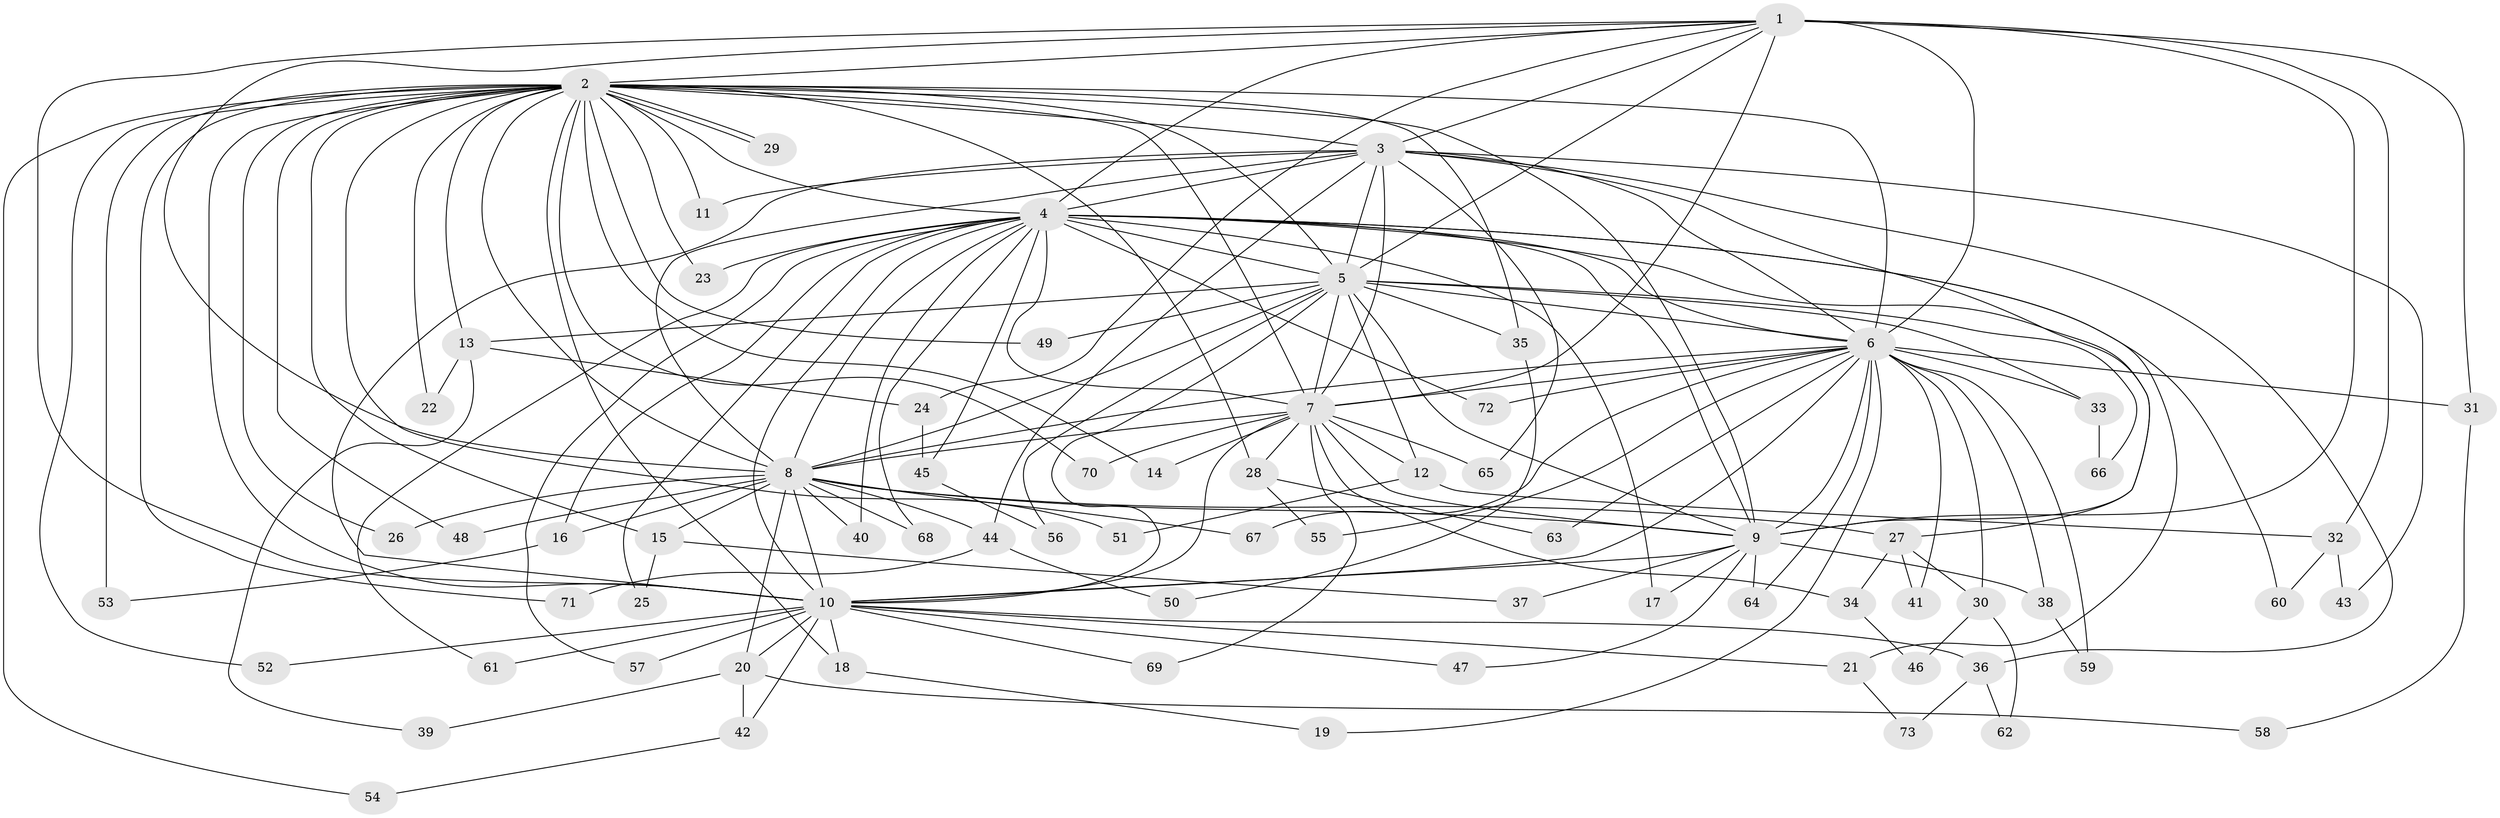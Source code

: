 // coarse degree distribution, {13: 0.017857142857142856, 26: 0.017857142857142856, 11: 0.017857142857142856, 20: 0.017857142857142856, 19: 0.03571428571428571, 15: 0.017857142857142856, 18: 0.017857142857142856, 16: 0.017857142857142856, 4: 0.07142857142857142, 5: 0.03571428571428571, 2: 0.5714285714285714, 3: 0.14285714285714285, 7: 0.017857142857142856}
// Generated by graph-tools (version 1.1) at 2025/41/03/06/25 10:41:39]
// undirected, 73 vertices, 171 edges
graph export_dot {
graph [start="1"]
  node [color=gray90,style=filled];
  1;
  2;
  3;
  4;
  5;
  6;
  7;
  8;
  9;
  10;
  11;
  12;
  13;
  14;
  15;
  16;
  17;
  18;
  19;
  20;
  21;
  22;
  23;
  24;
  25;
  26;
  27;
  28;
  29;
  30;
  31;
  32;
  33;
  34;
  35;
  36;
  37;
  38;
  39;
  40;
  41;
  42;
  43;
  44;
  45;
  46;
  47;
  48;
  49;
  50;
  51;
  52;
  53;
  54;
  55;
  56;
  57;
  58;
  59;
  60;
  61;
  62;
  63;
  64;
  65;
  66;
  67;
  68;
  69;
  70;
  71;
  72;
  73;
  1 -- 2;
  1 -- 3;
  1 -- 4;
  1 -- 5;
  1 -- 6;
  1 -- 7;
  1 -- 8;
  1 -- 9;
  1 -- 10;
  1 -- 24;
  1 -- 31;
  1 -- 32;
  2 -- 3;
  2 -- 4;
  2 -- 5;
  2 -- 6;
  2 -- 7;
  2 -- 8;
  2 -- 9;
  2 -- 10;
  2 -- 11;
  2 -- 13;
  2 -- 14;
  2 -- 15;
  2 -- 18;
  2 -- 22;
  2 -- 23;
  2 -- 26;
  2 -- 28;
  2 -- 29;
  2 -- 29;
  2 -- 35;
  2 -- 48;
  2 -- 49;
  2 -- 51;
  2 -- 52;
  2 -- 53;
  2 -- 54;
  2 -- 70;
  2 -- 71;
  3 -- 4;
  3 -- 5;
  3 -- 6;
  3 -- 7;
  3 -- 8;
  3 -- 9;
  3 -- 10;
  3 -- 11;
  3 -- 36;
  3 -- 43;
  3 -- 44;
  3 -- 65;
  4 -- 5;
  4 -- 6;
  4 -- 7;
  4 -- 8;
  4 -- 9;
  4 -- 10;
  4 -- 16;
  4 -- 17;
  4 -- 21;
  4 -- 23;
  4 -- 25;
  4 -- 27;
  4 -- 40;
  4 -- 45;
  4 -- 57;
  4 -- 60;
  4 -- 61;
  4 -- 68;
  4 -- 72;
  5 -- 6;
  5 -- 7;
  5 -- 8;
  5 -- 9;
  5 -- 10;
  5 -- 12;
  5 -- 13;
  5 -- 33;
  5 -- 35;
  5 -- 49;
  5 -- 56;
  5 -- 66;
  6 -- 7;
  6 -- 8;
  6 -- 9;
  6 -- 10;
  6 -- 19;
  6 -- 30;
  6 -- 31;
  6 -- 33;
  6 -- 38;
  6 -- 41;
  6 -- 55;
  6 -- 59;
  6 -- 63;
  6 -- 64;
  6 -- 67;
  6 -- 72;
  7 -- 8;
  7 -- 9;
  7 -- 10;
  7 -- 12;
  7 -- 14;
  7 -- 28;
  7 -- 34;
  7 -- 65;
  7 -- 69;
  7 -- 70;
  8 -- 9;
  8 -- 10;
  8 -- 15;
  8 -- 16;
  8 -- 20;
  8 -- 26;
  8 -- 27;
  8 -- 40;
  8 -- 44;
  8 -- 48;
  8 -- 67;
  8 -- 68;
  9 -- 10;
  9 -- 17;
  9 -- 37;
  9 -- 38;
  9 -- 47;
  9 -- 64;
  10 -- 18;
  10 -- 20;
  10 -- 21;
  10 -- 36;
  10 -- 42;
  10 -- 47;
  10 -- 52;
  10 -- 57;
  10 -- 61;
  10 -- 69;
  12 -- 32;
  12 -- 51;
  13 -- 22;
  13 -- 24;
  13 -- 39;
  15 -- 25;
  15 -- 37;
  16 -- 53;
  18 -- 19;
  20 -- 39;
  20 -- 42;
  20 -- 58;
  21 -- 73;
  24 -- 45;
  27 -- 30;
  27 -- 34;
  27 -- 41;
  28 -- 55;
  28 -- 63;
  30 -- 46;
  30 -- 62;
  31 -- 58;
  32 -- 43;
  32 -- 60;
  33 -- 66;
  34 -- 46;
  35 -- 50;
  36 -- 62;
  36 -- 73;
  38 -- 59;
  42 -- 54;
  44 -- 50;
  44 -- 71;
  45 -- 56;
}
